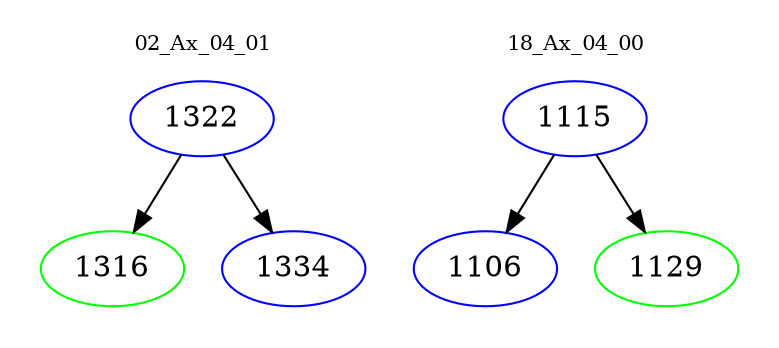 digraph{
subgraph cluster_0 {
color = white
label = "02_Ax_04_01";
fontsize=10;
T0_1322 [label="1322", color="blue"]
T0_1322 -> T0_1316 [color="black"]
T0_1316 [label="1316", color="green"]
T0_1322 -> T0_1334 [color="black"]
T0_1334 [label="1334", color="blue"]
}
subgraph cluster_1 {
color = white
label = "18_Ax_04_00";
fontsize=10;
T1_1115 [label="1115", color="blue"]
T1_1115 -> T1_1106 [color="black"]
T1_1106 [label="1106", color="blue"]
T1_1115 -> T1_1129 [color="black"]
T1_1129 [label="1129", color="green"]
}
}
